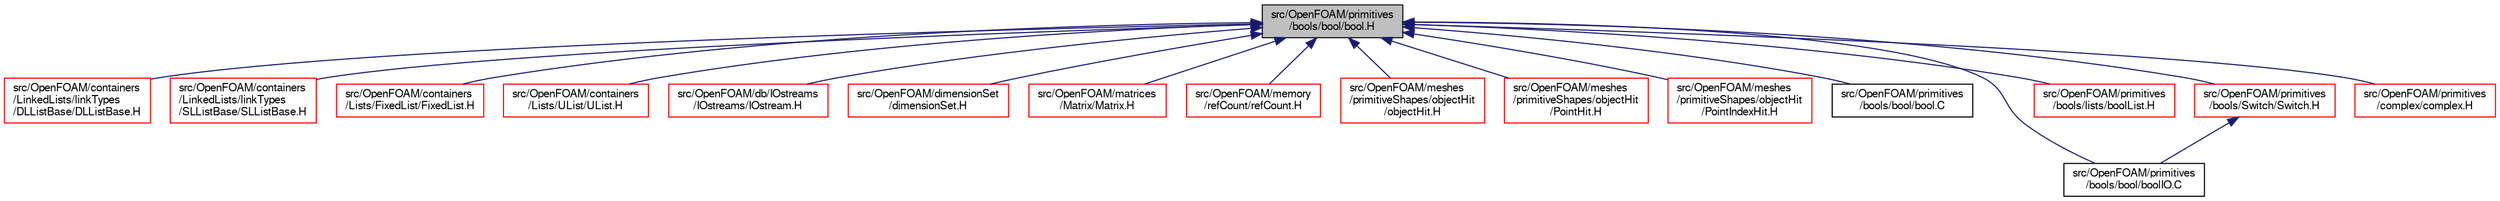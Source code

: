 digraph "src/OpenFOAM/primitives/bools/bool/bool.H"
{
  bgcolor="transparent";
  edge [fontname="FreeSans",fontsize="10",labelfontname="FreeSans",labelfontsize="10"];
  node [fontname="FreeSans",fontsize="10",shape=record];
  Node2 [label="src/OpenFOAM/primitives\l/bools/bool/bool.H",height=0.2,width=0.4,color="black", fillcolor="grey75", style="filled", fontcolor="black"];
  Node2 -> Node3 [dir="back",color="midnightblue",fontsize="10",style="solid",fontname="FreeSans"];
  Node3 [label="src/OpenFOAM/containers\l/LinkedLists/linkTypes\l/DLListBase/DLListBase.H",height=0.2,width=0.4,color="red",URL="$a08555.html"];
  Node2 -> Node3694 [dir="back",color="midnightblue",fontsize="10",style="solid",fontname="FreeSans"];
  Node3694 [label="src/OpenFOAM/containers\l/LinkedLists/linkTypes\l/SLListBase/SLListBase.H",height=0.2,width=0.4,color="red",URL="$a08564.html"];
  Node2 -> Node5158 [dir="back",color="midnightblue",fontsize="10",style="solid",fontname="FreeSans"];
  Node5158 [label="src/OpenFOAM/containers\l/Lists/FixedList/FixedList.H",height=0.2,width=0.4,color="red",URL="$a08642.html"];
  Node2 -> Node5196 [dir="back",color="midnightblue",fontsize="10",style="solid",fontname="FreeSans"];
  Node5196 [label="src/OpenFOAM/containers\l/Lists/UList/UList.H",height=0.2,width=0.4,color="red",URL="$a08759.html"];
  Node2 -> Node5436 [dir="back",color="midnightblue",fontsize="10",style="solid",fontname="FreeSans"];
  Node5436 [label="src/OpenFOAM/db/IOstreams\l/IOstreams/IOstream.H",height=0.2,width=0.4,color="red",URL="$a09086.html"];
  Node2 -> Node5018 [dir="back",color="midnightblue",fontsize="10",style="solid",fontname="FreeSans"];
  Node5018 [label="src/OpenFOAM/dimensionSet\l/dimensionSet.H",height=0.2,width=0.4,color="red",URL="$a09386.html"];
  Node2 -> Node5303 [dir="back",color="midnightblue",fontsize="10",style="solid",fontname="FreeSans"];
  Node5303 [label="src/OpenFOAM/matrices\l/Matrix/Matrix.H",height=0.2,width=0.4,color="red",URL="$a11006.html"];
  Node2 -> Node5938 [dir="back",color="midnightblue",fontsize="10",style="solid",fontname="FreeSans"];
  Node5938 [label="src/OpenFOAM/memory\l/refCount/refCount.H",height=0.2,width=0.4,color="red",URL="$a11084.html"];
  Node2 -> Node5939 [dir="back",color="midnightblue",fontsize="10",style="solid",fontname="FreeSans"];
  Node5939 [label="src/OpenFOAM/meshes\l/primitiveShapes/objectHit\l/objectHit.H",height=0.2,width=0.4,color="red",URL="$a12026.html"];
  Node2 -> Node5601 [dir="back",color="midnightblue",fontsize="10",style="solid",fontname="FreeSans"];
  Node5601 [label="src/OpenFOAM/meshes\l/primitiveShapes/objectHit\l/PointHit.H",height=0.2,width=0.4,color="red",URL="$a12035.html"];
  Node2 -> Node5914 [dir="back",color="midnightblue",fontsize="10",style="solid",fontname="FreeSans"];
  Node5914 [label="src/OpenFOAM/meshes\l/primitiveShapes/objectHit\l/PointIndexHit.H",height=0.2,width=0.4,color="red",URL="$a12044.html"];
  Node2 -> Node5940 [dir="back",color="midnightblue",fontsize="10",style="solid",fontname="FreeSans"];
  Node5940 [label="src/OpenFOAM/primitives\l/bools/bool/bool.C",height=0.2,width=0.4,color="black",URL="$a12140.html"];
  Node2 -> Node5476 [dir="back",color="midnightblue",fontsize="10",style="solid",fontname="FreeSans"];
  Node5476 [label="src/OpenFOAM/primitives\l/bools/bool/boolIO.C",height=0.2,width=0.4,color="black",URL="$a12146.html",tooltip="Reads an bool from an input stream, for a given version number and file format. If an ASCII file is b..."];
  Node2 -> Node5311 [dir="back",color="midnightblue",fontsize="10",style="solid",fontname="FreeSans"];
  Node5311 [label="src/OpenFOAM/primitives\l/bools/lists/boolList.H",height=0.2,width=0.4,color="red",URL="$a12152.html"];
  Node2 -> Node5941 [dir="back",color="midnightblue",fontsize="10",style="solid",fontname="FreeSans"];
  Node5941 [label="src/OpenFOAM/primitives\l/bools/Switch/Switch.H",height=0.2,width=0.4,color="red",URL="$a12158.html"];
  Node5941 -> Node5476 [dir="back",color="midnightblue",fontsize="10",style="solid",fontname="FreeSans"];
  Node2 -> Node5942 [dir="back",color="midnightblue",fontsize="10",style="solid",fontname="FreeSans"];
  Node5942 [label="src/OpenFOAM/primitives\l/complex/complex.H",height=0.2,width=0.4,color="red",URL="$a12179.html"];
}
